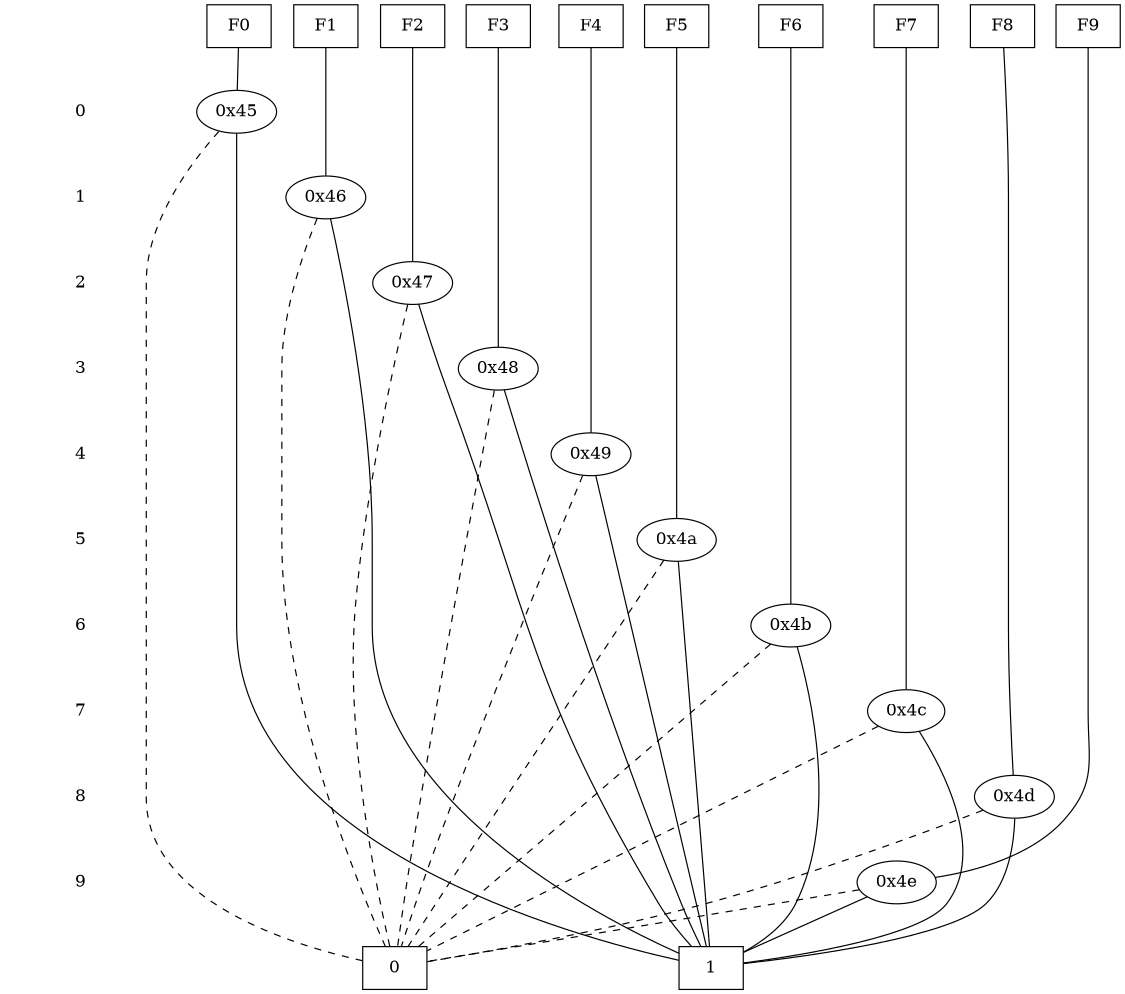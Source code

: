 digraph "DD" {
size = "7.5,10"
center = true;
edge [dir = none];
{ node [shape = plaintext];
  edge [style = invis];
  "CONST NODES" [style = invis];
" 0 " -> " 1 " -> " 2 " -> " 3 " -> " 4 " -> " 5 " -> " 6 " -> " 7 " -> " 8 " -> " 9 " -> "CONST NODES"; 
}
{ rank = same; node [shape = box]; edge [style = invis];
"F0" -> "F1" -> "F2" -> "F3" -> "F4" -> "F5" -> "F6" -> "F7" -> "F8" -> "F9"; }
{ rank = same; " 0 ";
"0x45";
}
{ rank = same; " 1 ";
"0x46";
}
{ rank = same; " 2 ";
"0x47";
}
{ rank = same; " 3 ";
"0x48";
}
{ rank = same; " 4 ";
"0x49";
}
{ rank = same; " 5 ";
"0x4a";
}
{ rank = same; " 6 ";
"0x4b";
}
{ rank = same; " 7 ";
"0x4c";
}
{ rank = same; " 8 ";
"0x4d";
}
{ rank = same; " 9 ";
"0x4e";
}
{ rank = same; "CONST NODES";
{ node [shape = box]; "0x38";
"0x37";
}
}
"F0" -> "0x45" [style = solid];
"F1" -> "0x46" [style = solid];
"F2" -> "0x47" [style = solid];
"F3" -> "0x48" [style = solid];
"F4" -> "0x49" [style = solid];
"F5" -> "0x4a" [style = solid];
"F6" -> "0x4b" [style = solid];
"F7" -> "0x4c" [style = solid];
"F8" -> "0x4d" [style = solid];
"F9" -> "0x4e" [style = solid];
"0x45" -> "0x37";
"0x45" -> "0x38" [style = dashed];
"0x46" -> "0x37";
"0x46" -> "0x38" [style = dashed];
"0x47" -> "0x37";
"0x47" -> "0x38" [style = dashed];
"0x48" -> "0x37";
"0x48" -> "0x38" [style = dashed];
"0x49" -> "0x37";
"0x49" -> "0x38" [style = dashed];
"0x4a" -> "0x37";
"0x4a" -> "0x38" [style = dashed];
"0x4b" -> "0x37";
"0x4b" -> "0x38" [style = dashed];
"0x4c" -> "0x37";
"0x4c" -> "0x38" [style = dashed];
"0x4d" -> "0x37";
"0x4d" -> "0x38" [style = dashed];
"0x4e" -> "0x37";
"0x4e" -> "0x38" [style = dashed];
"0x38" [label = "0"];
"0x37" [label = "1"];
}
